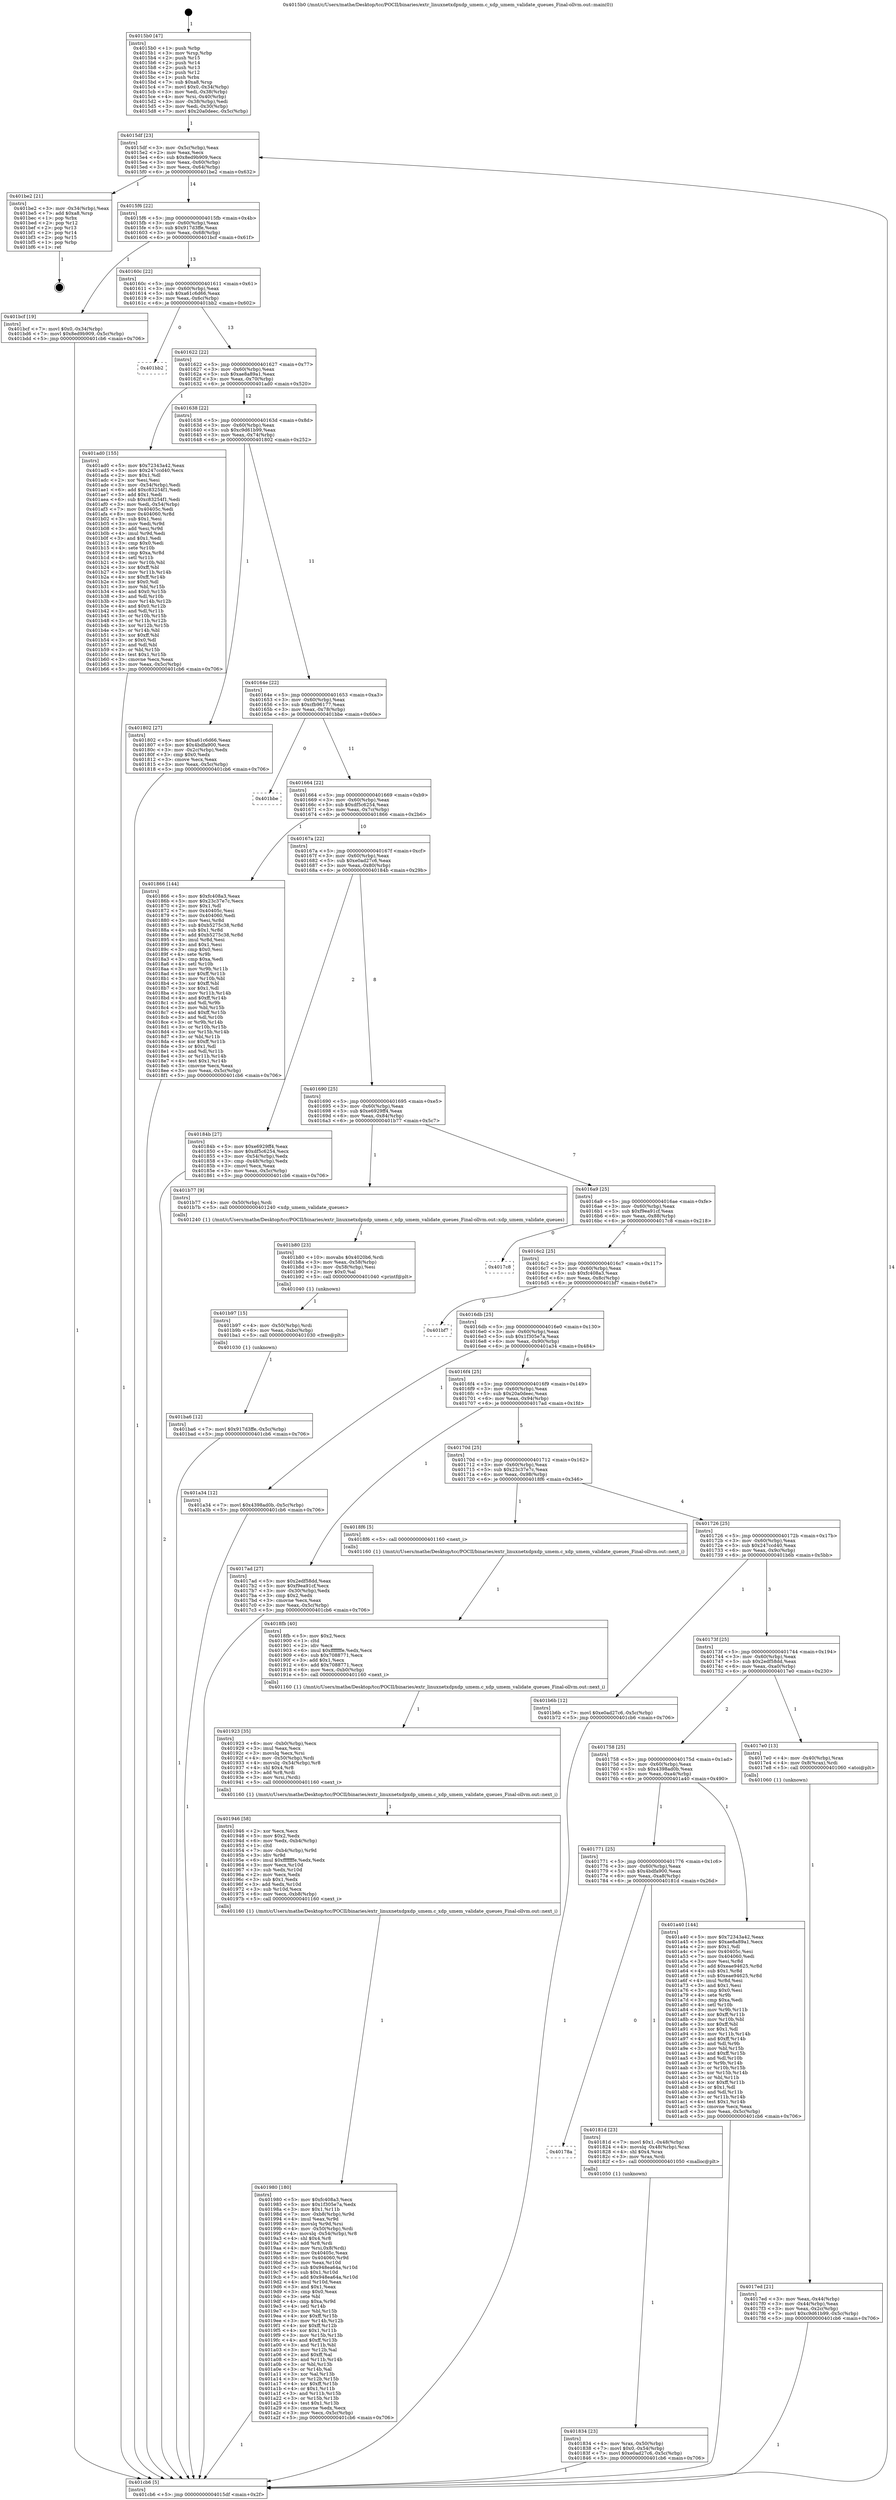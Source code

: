 digraph "0x4015b0" {
  label = "0x4015b0 (/mnt/c/Users/mathe/Desktop/tcc/POCII/binaries/extr_linuxnetxdpxdp_umem.c_xdp_umem_validate_queues_Final-ollvm.out::main(0))"
  labelloc = "t"
  node[shape=record]

  Entry [label="",width=0.3,height=0.3,shape=circle,fillcolor=black,style=filled]
  "0x4015df" [label="{
     0x4015df [23]\l
     | [instrs]\l
     &nbsp;&nbsp;0x4015df \<+3\>: mov -0x5c(%rbp),%eax\l
     &nbsp;&nbsp;0x4015e2 \<+2\>: mov %eax,%ecx\l
     &nbsp;&nbsp;0x4015e4 \<+6\>: sub $0x8ed9b909,%ecx\l
     &nbsp;&nbsp;0x4015ea \<+3\>: mov %eax,-0x60(%rbp)\l
     &nbsp;&nbsp;0x4015ed \<+3\>: mov %ecx,-0x64(%rbp)\l
     &nbsp;&nbsp;0x4015f0 \<+6\>: je 0000000000401be2 \<main+0x632\>\l
  }"]
  "0x401be2" [label="{
     0x401be2 [21]\l
     | [instrs]\l
     &nbsp;&nbsp;0x401be2 \<+3\>: mov -0x34(%rbp),%eax\l
     &nbsp;&nbsp;0x401be5 \<+7\>: add $0xa8,%rsp\l
     &nbsp;&nbsp;0x401bec \<+1\>: pop %rbx\l
     &nbsp;&nbsp;0x401bed \<+2\>: pop %r12\l
     &nbsp;&nbsp;0x401bef \<+2\>: pop %r13\l
     &nbsp;&nbsp;0x401bf1 \<+2\>: pop %r14\l
     &nbsp;&nbsp;0x401bf3 \<+2\>: pop %r15\l
     &nbsp;&nbsp;0x401bf5 \<+1\>: pop %rbp\l
     &nbsp;&nbsp;0x401bf6 \<+1\>: ret\l
  }"]
  "0x4015f6" [label="{
     0x4015f6 [22]\l
     | [instrs]\l
     &nbsp;&nbsp;0x4015f6 \<+5\>: jmp 00000000004015fb \<main+0x4b\>\l
     &nbsp;&nbsp;0x4015fb \<+3\>: mov -0x60(%rbp),%eax\l
     &nbsp;&nbsp;0x4015fe \<+5\>: sub $0x917d3ffe,%eax\l
     &nbsp;&nbsp;0x401603 \<+3\>: mov %eax,-0x68(%rbp)\l
     &nbsp;&nbsp;0x401606 \<+6\>: je 0000000000401bcf \<main+0x61f\>\l
  }"]
  Exit [label="",width=0.3,height=0.3,shape=circle,fillcolor=black,style=filled,peripheries=2]
  "0x401bcf" [label="{
     0x401bcf [19]\l
     | [instrs]\l
     &nbsp;&nbsp;0x401bcf \<+7\>: movl $0x0,-0x34(%rbp)\l
     &nbsp;&nbsp;0x401bd6 \<+7\>: movl $0x8ed9b909,-0x5c(%rbp)\l
     &nbsp;&nbsp;0x401bdd \<+5\>: jmp 0000000000401cb6 \<main+0x706\>\l
  }"]
  "0x40160c" [label="{
     0x40160c [22]\l
     | [instrs]\l
     &nbsp;&nbsp;0x40160c \<+5\>: jmp 0000000000401611 \<main+0x61\>\l
     &nbsp;&nbsp;0x401611 \<+3\>: mov -0x60(%rbp),%eax\l
     &nbsp;&nbsp;0x401614 \<+5\>: sub $0xa61c6d66,%eax\l
     &nbsp;&nbsp;0x401619 \<+3\>: mov %eax,-0x6c(%rbp)\l
     &nbsp;&nbsp;0x40161c \<+6\>: je 0000000000401bb2 \<main+0x602\>\l
  }"]
  "0x401ba6" [label="{
     0x401ba6 [12]\l
     | [instrs]\l
     &nbsp;&nbsp;0x401ba6 \<+7\>: movl $0x917d3ffe,-0x5c(%rbp)\l
     &nbsp;&nbsp;0x401bad \<+5\>: jmp 0000000000401cb6 \<main+0x706\>\l
  }"]
  "0x401bb2" [label="{
     0x401bb2\l
  }", style=dashed]
  "0x401622" [label="{
     0x401622 [22]\l
     | [instrs]\l
     &nbsp;&nbsp;0x401622 \<+5\>: jmp 0000000000401627 \<main+0x77\>\l
     &nbsp;&nbsp;0x401627 \<+3\>: mov -0x60(%rbp),%eax\l
     &nbsp;&nbsp;0x40162a \<+5\>: sub $0xae8a89a1,%eax\l
     &nbsp;&nbsp;0x40162f \<+3\>: mov %eax,-0x70(%rbp)\l
     &nbsp;&nbsp;0x401632 \<+6\>: je 0000000000401ad0 \<main+0x520\>\l
  }"]
  "0x401b97" [label="{
     0x401b97 [15]\l
     | [instrs]\l
     &nbsp;&nbsp;0x401b97 \<+4\>: mov -0x50(%rbp),%rdi\l
     &nbsp;&nbsp;0x401b9b \<+6\>: mov %eax,-0xbc(%rbp)\l
     &nbsp;&nbsp;0x401ba1 \<+5\>: call 0000000000401030 \<free@plt\>\l
     | [calls]\l
     &nbsp;&nbsp;0x401030 \{1\} (unknown)\l
  }"]
  "0x401ad0" [label="{
     0x401ad0 [155]\l
     | [instrs]\l
     &nbsp;&nbsp;0x401ad0 \<+5\>: mov $0x72343a42,%eax\l
     &nbsp;&nbsp;0x401ad5 \<+5\>: mov $0x247ccd40,%ecx\l
     &nbsp;&nbsp;0x401ada \<+2\>: mov $0x1,%dl\l
     &nbsp;&nbsp;0x401adc \<+2\>: xor %esi,%esi\l
     &nbsp;&nbsp;0x401ade \<+3\>: mov -0x54(%rbp),%edi\l
     &nbsp;&nbsp;0x401ae1 \<+6\>: add $0xc83254f1,%edi\l
     &nbsp;&nbsp;0x401ae7 \<+3\>: add $0x1,%edi\l
     &nbsp;&nbsp;0x401aea \<+6\>: sub $0xc83254f1,%edi\l
     &nbsp;&nbsp;0x401af0 \<+3\>: mov %edi,-0x54(%rbp)\l
     &nbsp;&nbsp;0x401af3 \<+7\>: mov 0x40405c,%edi\l
     &nbsp;&nbsp;0x401afa \<+8\>: mov 0x404060,%r8d\l
     &nbsp;&nbsp;0x401b02 \<+3\>: sub $0x1,%esi\l
     &nbsp;&nbsp;0x401b05 \<+3\>: mov %edi,%r9d\l
     &nbsp;&nbsp;0x401b08 \<+3\>: add %esi,%r9d\l
     &nbsp;&nbsp;0x401b0b \<+4\>: imul %r9d,%edi\l
     &nbsp;&nbsp;0x401b0f \<+3\>: and $0x1,%edi\l
     &nbsp;&nbsp;0x401b12 \<+3\>: cmp $0x0,%edi\l
     &nbsp;&nbsp;0x401b15 \<+4\>: sete %r10b\l
     &nbsp;&nbsp;0x401b19 \<+4\>: cmp $0xa,%r8d\l
     &nbsp;&nbsp;0x401b1d \<+4\>: setl %r11b\l
     &nbsp;&nbsp;0x401b21 \<+3\>: mov %r10b,%bl\l
     &nbsp;&nbsp;0x401b24 \<+3\>: xor $0xff,%bl\l
     &nbsp;&nbsp;0x401b27 \<+3\>: mov %r11b,%r14b\l
     &nbsp;&nbsp;0x401b2a \<+4\>: xor $0xff,%r14b\l
     &nbsp;&nbsp;0x401b2e \<+3\>: xor $0x0,%dl\l
     &nbsp;&nbsp;0x401b31 \<+3\>: mov %bl,%r15b\l
     &nbsp;&nbsp;0x401b34 \<+4\>: and $0x0,%r15b\l
     &nbsp;&nbsp;0x401b38 \<+3\>: and %dl,%r10b\l
     &nbsp;&nbsp;0x401b3b \<+3\>: mov %r14b,%r12b\l
     &nbsp;&nbsp;0x401b3e \<+4\>: and $0x0,%r12b\l
     &nbsp;&nbsp;0x401b42 \<+3\>: and %dl,%r11b\l
     &nbsp;&nbsp;0x401b45 \<+3\>: or %r10b,%r15b\l
     &nbsp;&nbsp;0x401b48 \<+3\>: or %r11b,%r12b\l
     &nbsp;&nbsp;0x401b4b \<+3\>: xor %r12b,%r15b\l
     &nbsp;&nbsp;0x401b4e \<+3\>: or %r14b,%bl\l
     &nbsp;&nbsp;0x401b51 \<+3\>: xor $0xff,%bl\l
     &nbsp;&nbsp;0x401b54 \<+3\>: or $0x0,%dl\l
     &nbsp;&nbsp;0x401b57 \<+2\>: and %dl,%bl\l
     &nbsp;&nbsp;0x401b59 \<+3\>: or %bl,%r15b\l
     &nbsp;&nbsp;0x401b5c \<+4\>: test $0x1,%r15b\l
     &nbsp;&nbsp;0x401b60 \<+3\>: cmovne %ecx,%eax\l
     &nbsp;&nbsp;0x401b63 \<+3\>: mov %eax,-0x5c(%rbp)\l
     &nbsp;&nbsp;0x401b66 \<+5\>: jmp 0000000000401cb6 \<main+0x706\>\l
  }"]
  "0x401638" [label="{
     0x401638 [22]\l
     | [instrs]\l
     &nbsp;&nbsp;0x401638 \<+5\>: jmp 000000000040163d \<main+0x8d\>\l
     &nbsp;&nbsp;0x40163d \<+3\>: mov -0x60(%rbp),%eax\l
     &nbsp;&nbsp;0x401640 \<+5\>: sub $0xc9d61b99,%eax\l
     &nbsp;&nbsp;0x401645 \<+3\>: mov %eax,-0x74(%rbp)\l
     &nbsp;&nbsp;0x401648 \<+6\>: je 0000000000401802 \<main+0x252\>\l
  }"]
  "0x401b80" [label="{
     0x401b80 [23]\l
     | [instrs]\l
     &nbsp;&nbsp;0x401b80 \<+10\>: movabs $0x4020b6,%rdi\l
     &nbsp;&nbsp;0x401b8a \<+3\>: mov %eax,-0x58(%rbp)\l
     &nbsp;&nbsp;0x401b8d \<+3\>: mov -0x58(%rbp),%esi\l
     &nbsp;&nbsp;0x401b90 \<+2\>: mov $0x0,%al\l
     &nbsp;&nbsp;0x401b92 \<+5\>: call 0000000000401040 \<printf@plt\>\l
     | [calls]\l
     &nbsp;&nbsp;0x401040 \{1\} (unknown)\l
  }"]
  "0x401802" [label="{
     0x401802 [27]\l
     | [instrs]\l
     &nbsp;&nbsp;0x401802 \<+5\>: mov $0xa61c6d66,%eax\l
     &nbsp;&nbsp;0x401807 \<+5\>: mov $0x4bdfa900,%ecx\l
     &nbsp;&nbsp;0x40180c \<+3\>: mov -0x2c(%rbp),%edx\l
     &nbsp;&nbsp;0x40180f \<+3\>: cmp $0x0,%edx\l
     &nbsp;&nbsp;0x401812 \<+3\>: cmove %ecx,%eax\l
     &nbsp;&nbsp;0x401815 \<+3\>: mov %eax,-0x5c(%rbp)\l
     &nbsp;&nbsp;0x401818 \<+5\>: jmp 0000000000401cb6 \<main+0x706\>\l
  }"]
  "0x40164e" [label="{
     0x40164e [22]\l
     | [instrs]\l
     &nbsp;&nbsp;0x40164e \<+5\>: jmp 0000000000401653 \<main+0xa3\>\l
     &nbsp;&nbsp;0x401653 \<+3\>: mov -0x60(%rbp),%eax\l
     &nbsp;&nbsp;0x401656 \<+5\>: sub $0xcfb96177,%eax\l
     &nbsp;&nbsp;0x40165b \<+3\>: mov %eax,-0x78(%rbp)\l
     &nbsp;&nbsp;0x40165e \<+6\>: je 0000000000401bbe \<main+0x60e\>\l
  }"]
  "0x401980" [label="{
     0x401980 [180]\l
     | [instrs]\l
     &nbsp;&nbsp;0x401980 \<+5\>: mov $0xfc408a3,%ecx\l
     &nbsp;&nbsp;0x401985 \<+5\>: mov $0x1f305e7a,%edx\l
     &nbsp;&nbsp;0x40198a \<+3\>: mov $0x1,%r11b\l
     &nbsp;&nbsp;0x40198d \<+7\>: mov -0xb8(%rbp),%r9d\l
     &nbsp;&nbsp;0x401994 \<+4\>: imul %eax,%r9d\l
     &nbsp;&nbsp;0x401998 \<+3\>: movslq %r9d,%rsi\l
     &nbsp;&nbsp;0x40199b \<+4\>: mov -0x50(%rbp),%rdi\l
     &nbsp;&nbsp;0x40199f \<+4\>: movslq -0x54(%rbp),%r8\l
     &nbsp;&nbsp;0x4019a3 \<+4\>: shl $0x4,%r8\l
     &nbsp;&nbsp;0x4019a7 \<+3\>: add %r8,%rdi\l
     &nbsp;&nbsp;0x4019aa \<+4\>: mov %rsi,0x8(%rdi)\l
     &nbsp;&nbsp;0x4019ae \<+7\>: mov 0x40405c,%eax\l
     &nbsp;&nbsp;0x4019b5 \<+8\>: mov 0x404060,%r9d\l
     &nbsp;&nbsp;0x4019bd \<+3\>: mov %eax,%r10d\l
     &nbsp;&nbsp;0x4019c0 \<+7\>: sub $0x948ea64a,%r10d\l
     &nbsp;&nbsp;0x4019c7 \<+4\>: sub $0x1,%r10d\l
     &nbsp;&nbsp;0x4019cb \<+7\>: add $0x948ea64a,%r10d\l
     &nbsp;&nbsp;0x4019d2 \<+4\>: imul %r10d,%eax\l
     &nbsp;&nbsp;0x4019d6 \<+3\>: and $0x1,%eax\l
     &nbsp;&nbsp;0x4019d9 \<+3\>: cmp $0x0,%eax\l
     &nbsp;&nbsp;0x4019dc \<+3\>: sete %bl\l
     &nbsp;&nbsp;0x4019df \<+4\>: cmp $0xa,%r9d\l
     &nbsp;&nbsp;0x4019e3 \<+4\>: setl %r14b\l
     &nbsp;&nbsp;0x4019e7 \<+3\>: mov %bl,%r15b\l
     &nbsp;&nbsp;0x4019ea \<+4\>: xor $0xff,%r15b\l
     &nbsp;&nbsp;0x4019ee \<+3\>: mov %r14b,%r12b\l
     &nbsp;&nbsp;0x4019f1 \<+4\>: xor $0xff,%r12b\l
     &nbsp;&nbsp;0x4019f5 \<+4\>: xor $0x1,%r11b\l
     &nbsp;&nbsp;0x4019f9 \<+3\>: mov %r15b,%r13b\l
     &nbsp;&nbsp;0x4019fc \<+4\>: and $0xff,%r13b\l
     &nbsp;&nbsp;0x401a00 \<+3\>: and %r11b,%bl\l
     &nbsp;&nbsp;0x401a03 \<+3\>: mov %r12b,%al\l
     &nbsp;&nbsp;0x401a06 \<+2\>: and $0xff,%al\l
     &nbsp;&nbsp;0x401a08 \<+3\>: and %r11b,%r14b\l
     &nbsp;&nbsp;0x401a0b \<+3\>: or %bl,%r13b\l
     &nbsp;&nbsp;0x401a0e \<+3\>: or %r14b,%al\l
     &nbsp;&nbsp;0x401a11 \<+3\>: xor %al,%r13b\l
     &nbsp;&nbsp;0x401a14 \<+3\>: or %r12b,%r15b\l
     &nbsp;&nbsp;0x401a17 \<+4\>: xor $0xff,%r15b\l
     &nbsp;&nbsp;0x401a1b \<+4\>: or $0x1,%r11b\l
     &nbsp;&nbsp;0x401a1f \<+3\>: and %r11b,%r15b\l
     &nbsp;&nbsp;0x401a22 \<+3\>: or %r15b,%r13b\l
     &nbsp;&nbsp;0x401a25 \<+4\>: test $0x1,%r13b\l
     &nbsp;&nbsp;0x401a29 \<+3\>: cmovne %edx,%ecx\l
     &nbsp;&nbsp;0x401a2c \<+3\>: mov %ecx,-0x5c(%rbp)\l
     &nbsp;&nbsp;0x401a2f \<+5\>: jmp 0000000000401cb6 \<main+0x706\>\l
  }"]
  "0x401bbe" [label="{
     0x401bbe\l
  }", style=dashed]
  "0x401664" [label="{
     0x401664 [22]\l
     | [instrs]\l
     &nbsp;&nbsp;0x401664 \<+5\>: jmp 0000000000401669 \<main+0xb9\>\l
     &nbsp;&nbsp;0x401669 \<+3\>: mov -0x60(%rbp),%eax\l
     &nbsp;&nbsp;0x40166c \<+5\>: sub $0xdf5c6254,%eax\l
     &nbsp;&nbsp;0x401671 \<+3\>: mov %eax,-0x7c(%rbp)\l
     &nbsp;&nbsp;0x401674 \<+6\>: je 0000000000401866 \<main+0x2b6\>\l
  }"]
  "0x401946" [label="{
     0x401946 [58]\l
     | [instrs]\l
     &nbsp;&nbsp;0x401946 \<+2\>: xor %ecx,%ecx\l
     &nbsp;&nbsp;0x401948 \<+5\>: mov $0x2,%edx\l
     &nbsp;&nbsp;0x40194d \<+6\>: mov %edx,-0xb4(%rbp)\l
     &nbsp;&nbsp;0x401953 \<+1\>: cltd\l
     &nbsp;&nbsp;0x401954 \<+7\>: mov -0xb4(%rbp),%r9d\l
     &nbsp;&nbsp;0x40195b \<+3\>: idiv %r9d\l
     &nbsp;&nbsp;0x40195e \<+6\>: imul $0xfffffffe,%edx,%edx\l
     &nbsp;&nbsp;0x401964 \<+3\>: mov %ecx,%r10d\l
     &nbsp;&nbsp;0x401967 \<+3\>: sub %edx,%r10d\l
     &nbsp;&nbsp;0x40196a \<+2\>: mov %ecx,%edx\l
     &nbsp;&nbsp;0x40196c \<+3\>: sub $0x1,%edx\l
     &nbsp;&nbsp;0x40196f \<+3\>: add %edx,%r10d\l
     &nbsp;&nbsp;0x401972 \<+3\>: sub %r10d,%ecx\l
     &nbsp;&nbsp;0x401975 \<+6\>: mov %ecx,-0xb8(%rbp)\l
     &nbsp;&nbsp;0x40197b \<+5\>: call 0000000000401160 \<next_i\>\l
     | [calls]\l
     &nbsp;&nbsp;0x401160 \{1\} (/mnt/c/Users/mathe/Desktop/tcc/POCII/binaries/extr_linuxnetxdpxdp_umem.c_xdp_umem_validate_queues_Final-ollvm.out::next_i)\l
  }"]
  "0x401866" [label="{
     0x401866 [144]\l
     | [instrs]\l
     &nbsp;&nbsp;0x401866 \<+5\>: mov $0xfc408a3,%eax\l
     &nbsp;&nbsp;0x40186b \<+5\>: mov $0x23c37e7c,%ecx\l
     &nbsp;&nbsp;0x401870 \<+2\>: mov $0x1,%dl\l
     &nbsp;&nbsp;0x401872 \<+7\>: mov 0x40405c,%esi\l
     &nbsp;&nbsp;0x401879 \<+7\>: mov 0x404060,%edi\l
     &nbsp;&nbsp;0x401880 \<+3\>: mov %esi,%r8d\l
     &nbsp;&nbsp;0x401883 \<+7\>: sub $0xb5275c38,%r8d\l
     &nbsp;&nbsp;0x40188a \<+4\>: sub $0x1,%r8d\l
     &nbsp;&nbsp;0x40188e \<+7\>: add $0xb5275c38,%r8d\l
     &nbsp;&nbsp;0x401895 \<+4\>: imul %r8d,%esi\l
     &nbsp;&nbsp;0x401899 \<+3\>: and $0x1,%esi\l
     &nbsp;&nbsp;0x40189c \<+3\>: cmp $0x0,%esi\l
     &nbsp;&nbsp;0x40189f \<+4\>: sete %r9b\l
     &nbsp;&nbsp;0x4018a3 \<+3\>: cmp $0xa,%edi\l
     &nbsp;&nbsp;0x4018a6 \<+4\>: setl %r10b\l
     &nbsp;&nbsp;0x4018aa \<+3\>: mov %r9b,%r11b\l
     &nbsp;&nbsp;0x4018ad \<+4\>: xor $0xff,%r11b\l
     &nbsp;&nbsp;0x4018b1 \<+3\>: mov %r10b,%bl\l
     &nbsp;&nbsp;0x4018b4 \<+3\>: xor $0xff,%bl\l
     &nbsp;&nbsp;0x4018b7 \<+3\>: xor $0x1,%dl\l
     &nbsp;&nbsp;0x4018ba \<+3\>: mov %r11b,%r14b\l
     &nbsp;&nbsp;0x4018bd \<+4\>: and $0xff,%r14b\l
     &nbsp;&nbsp;0x4018c1 \<+3\>: and %dl,%r9b\l
     &nbsp;&nbsp;0x4018c4 \<+3\>: mov %bl,%r15b\l
     &nbsp;&nbsp;0x4018c7 \<+4\>: and $0xff,%r15b\l
     &nbsp;&nbsp;0x4018cb \<+3\>: and %dl,%r10b\l
     &nbsp;&nbsp;0x4018ce \<+3\>: or %r9b,%r14b\l
     &nbsp;&nbsp;0x4018d1 \<+3\>: or %r10b,%r15b\l
     &nbsp;&nbsp;0x4018d4 \<+3\>: xor %r15b,%r14b\l
     &nbsp;&nbsp;0x4018d7 \<+3\>: or %bl,%r11b\l
     &nbsp;&nbsp;0x4018da \<+4\>: xor $0xff,%r11b\l
     &nbsp;&nbsp;0x4018de \<+3\>: or $0x1,%dl\l
     &nbsp;&nbsp;0x4018e1 \<+3\>: and %dl,%r11b\l
     &nbsp;&nbsp;0x4018e4 \<+3\>: or %r11b,%r14b\l
     &nbsp;&nbsp;0x4018e7 \<+4\>: test $0x1,%r14b\l
     &nbsp;&nbsp;0x4018eb \<+3\>: cmovne %ecx,%eax\l
     &nbsp;&nbsp;0x4018ee \<+3\>: mov %eax,-0x5c(%rbp)\l
     &nbsp;&nbsp;0x4018f1 \<+5\>: jmp 0000000000401cb6 \<main+0x706\>\l
  }"]
  "0x40167a" [label="{
     0x40167a [22]\l
     | [instrs]\l
     &nbsp;&nbsp;0x40167a \<+5\>: jmp 000000000040167f \<main+0xcf\>\l
     &nbsp;&nbsp;0x40167f \<+3\>: mov -0x60(%rbp),%eax\l
     &nbsp;&nbsp;0x401682 \<+5\>: sub $0xe0ad27c6,%eax\l
     &nbsp;&nbsp;0x401687 \<+3\>: mov %eax,-0x80(%rbp)\l
     &nbsp;&nbsp;0x40168a \<+6\>: je 000000000040184b \<main+0x29b\>\l
  }"]
  "0x401923" [label="{
     0x401923 [35]\l
     | [instrs]\l
     &nbsp;&nbsp;0x401923 \<+6\>: mov -0xb0(%rbp),%ecx\l
     &nbsp;&nbsp;0x401929 \<+3\>: imul %eax,%ecx\l
     &nbsp;&nbsp;0x40192c \<+3\>: movslq %ecx,%rsi\l
     &nbsp;&nbsp;0x40192f \<+4\>: mov -0x50(%rbp),%rdi\l
     &nbsp;&nbsp;0x401933 \<+4\>: movslq -0x54(%rbp),%r8\l
     &nbsp;&nbsp;0x401937 \<+4\>: shl $0x4,%r8\l
     &nbsp;&nbsp;0x40193b \<+3\>: add %r8,%rdi\l
     &nbsp;&nbsp;0x40193e \<+3\>: mov %rsi,(%rdi)\l
     &nbsp;&nbsp;0x401941 \<+5\>: call 0000000000401160 \<next_i\>\l
     | [calls]\l
     &nbsp;&nbsp;0x401160 \{1\} (/mnt/c/Users/mathe/Desktop/tcc/POCII/binaries/extr_linuxnetxdpxdp_umem.c_xdp_umem_validate_queues_Final-ollvm.out::next_i)\l
  }"]
  "0x40184b" [label="{
     0x40184b [27]\l
     | [instrs]\l
     &nbsp;&nbsp;0x40184b \<+5\>: mov $0xe6929ff4,%eax\l
     &nbsp;&nbsp;0x401850 \<+5\>: mov $0xdf5c6254,%ecx\l
     &nbsp;&nbsp;0x401855 \<+3\>: mov -0x54(%rbp),%edx\l
     &nbsp;&nbsp;0x401858 \<+3\>: cmp -0x48(%rbp),%edx\l
     &nbsp;&nbsp;0x40185b \<+3\>: cmovl %ecx,%eax\l
     &nbsp;&nbsp;0x40185e \<+3\>: mov %eax,-0x5c(%rbp)\l
     &nbsp;&nbsp;0x401861 \<+5\>: jmp 0000000000401cb6 \<main+0x706\>\l
  }"]
  "0x401690" [label="{
     0x401690 [25]\l
     | [instrs]\l
     &nbsp;&nbsp;0x401690 \<+5\>: jmp 0000000000401695 \<main+0xe5\>\l
     &nbsp;&nbsp;0x401695 \<+3\>: mov -0x60(%rbp),%eax\l
     &nbsp;&nbsp;0x401698 \<+5\>: sub $0xe6929ff4,%eax\l
     &nbsp;&nbsp;0x40169d \<+6\>: mov %eax,-0x84(%rbp)\l
     &nbsp;&nbsp;0x4016a3 \<+6\>: je 0000000000401b77 \<main+0x5c7\>\l
  }"]
  "0x4018fb" [label="{
     0x4018fb [40]\l
     | [instrs]\l
     &nbsp;&nbsp;0x4018fb \<+5\>: mov $0x2,%ecx\l
     &nbsp;&nbsp;0x401900 \<+1\>: cltd\l
     &nbsp;&nbsp;0x401901 \<+2\>: idiv %ecx\l
     &nbsp;&nbsp;0x401903 \<+6\>: imul $0xfffffffe,%edx,%ecx\l
     &nbsp;&nbsp;0x401909 \<+6\>: sub $0x7088771,%ecx\l
     &nbsp;&nbsp;0x40190f \<+3\>: add $0x1,%ecx\l
     &nbsp;&nbsp;0x401912 \<+6\>: add $0x7088771,%ecx\l
     &nbsp;&nbsp;0x401918 \<+6\>: mov %ecx,-0xb0(%rbp)\l
     &nbsp;&nbsp;0x40191e \<+5\>: call 0000000000401160 \<next_i\>\l
     | [calls]\l
     &nbsp;&nbsp;0x401160 \{1\} (/mnt/c/Users/mathe/Desktop/tcc/POCII/binaries/extr_linuxnetxdpxdp_umem.c_xdp_umem_validate_queues_Final-ollvm.out::next_i)\l
  }"]
  "0x401b77" [label="{
     0x401b77 [9]\l
     | [instrs]\l
     &nbsp;&nbsp;0x401b77 \<+4\>: mov -0x50(%rbp),%rdi\l
     &nbsp;&nbsp;0x401b7b \<+5\>: call 0000000000401240 \<xdp_umem_validate_queues\>\l
     | [calls]\l
     &nbsp;&nbsp;0x401240 \{1\} (/mnt/c/Users/mathe/Desktop/tcc/POCII/binaries/extr_linuxnetxdpxdp_umem.c_xdp_umem_validate_queues_Final-ollvm.out::xdp_umem_validate_queues)\l
  }"]
  "0x4016a9" [label="{
     0x4016a9 [25]\l
     | [instrs]\l
     &nbsp;&nbsp;0x4016a9 \<+5\>: jmp 00000000004016ae \<main+0xfe\>\l
     &nbsp;&nbsp;0x4016ae \<+3\>: mov -0x60(%rbp),%eax\l
     &nbsp;&nbsp;0x4016b1 \<+5\>: sub $0xf9ea91cf,%eax\l
     &nbsp;&nbsp;0x4016b6 \<+6\>: mov %eax,-0x88(%rbp)\l
     &nbsp;&nbsp;0x4016bc \<+6\>: je 00000000004017c8 \<main+0x218\>\l
  }"]
  "0x401834" [label="{
     0x401834 [23]\l
     | [instrs]\l
     &nbsp;&nbsp;0x401834 \<+4\>: mov %rax,-0x50(%rbp)\l
     &nbsp;&nbsp;0x401838 \<+7\>: movl $0x0,-0x54(%rbp)\l
     &nbsp;&nbsp;0x40183f \<+7\>: movl $0xe0ad27c6,-0x5c(%rbp)\l
     &nbsp;&nbsp;0x401846 \<+5\>: jmp 0000000000401cb6 \<main+0x706\>\l
  }"]
  "0x4017c8" [label="{
     0x4017c8\l
  }", style=dashed]
  "0x4016c2" [label="{
     0x4016c2 [25]\l
     | [instrs]\l
     &nbsp;&nbsp;0x4016c2 \<+5\>: jmp 00000000004016c7 \<main+0x117\>\l
     &nbsp;&nbsp;0x4016c7 \<+3\>: mov -0x60(%rbp),%eax\l
     &nbsp;&nbsp;0x4016ca \<+5\>: sub $0xfc408a3,%eax\l
     &nbsp;&nbsp;0x4016cf \<+6\>: mov %eax,-0x8c(%rbp)\l
     &nbsp;&nbsp;0x4016d5 \<+6\>: je 0000000000401bf7 \<main+0x647\>\l
  }"]
  "0x40178a" [label="{
     0x40178a\l
  }", style=dashed]
  "0x401bf7" [label="{
     0x401bf7\l
  }", style=dashed]
  "0x4016db" [label="{
     0x4016db [25]\l
     | [instrs]\l
     &nbsp;&nbsp;0x4016db \<+5\>: jmp 00000000004016e0 \<main+0x130\>\l
     &nbsp;&nbsp;0x4016e0 \<+3\>: mov -0x60(%rbp),%eax\l
     &nbsp;&nbsp;0x4016e3 \<+5\>: sub $0x1f305e7a,%eax\l
     &nbsp;&nbsp;0x4016e8 \<+6\>: mov %eax,-0x90(%rbp)\l
     &nbsp;&nbsp;0x4016ee \<+6\>: je 0000000000401a34 \<main+0x484\>\l
  }"]
  "0x40181d" [label="{
     0x40181d [23]\l
     | [instrs]\l
     &nbsp;&nbsp;0x40181d \<+7\>: movl $0x1,-0x48(%rbp)\l
     &nbsp;&nbsp;0x401824 \<+4\>: movslq -0x48(%rbp),%rax\l
     &nbsp;&nbsp;0x401828 \<+4\>: shl $0x4,%rax\l
     &nbsp;&nbsp;0x40182c \<+3\>: mov %rax,%rdi\l
     &nbsp;&nbsp;0x40182f \<+5\>: call 0000000000401050 \<malloc@plt\>\l
     | [calls]\l
     &nbsp;&nbsp;0x401050 \{1\} (unknown)\l
  }"]
  "0x401a34" [label="{
     0x401a34 [12]\l
     | [instrs]\l
     &nbsp;&nbsp;0x401a34 \<+7\>: movl $0x4398ad0b,-0x5c(%rbp)\l
     &nbsp;&nbsp;0x401a3b \<+5\>: jmp 0000000000401cb6 \<main+0x706\>\l
  }"]
  "0x4016f4" [label="{
     0x4016f4 [25]\l
     | [instrs]\l
     &nbsp;&nbsp;0x4016f4 \<+5\>: jmp 00000000004016f9 \<main+0x149\>\l
     &nbsp;&nbsp;0x4016f9 \<+3\>: mov -0x60(%rbp),%eax\l
     &nbsp;&nbsp;0x4016fc \<+5\>: sub $0x20a0deec,%eax\l
     &nbsp;&nbsp;0x401701 \<+6\>: mov %eax,-0x94(%rbp)\l
     &nbsp;&nbsp;0x401707 \<+6\>: je 00000000004017ad \<main+0x1fd\>\l
  }"]
  "0x401771" [label="{
     0x401771 [25]\l
     | [instrs]\l
     &nbsp;&nbsp;0x401771 \<+5\>: jmp 0000000000401776 \<main+0x1c6\>\l
     &nbsp;&nbsp;0x401776 \<+3\>: mov -0x60(%rbp),%eax\l
     &nbsp;&nbsp;0x401779 \<+5\>: sub $0x4bdfa900,%eax\l
     &nbsp;&nbsp;0x40177e \<+6\>: mov %eax,-0xa8(%rbp)\l
     &nbsp;&nbsp;0x401784 \<+6\>: je 000000000040181d \<main+0x26d\>\l
  }"]
  "0x4017ad" [label="{
     0x4017ad [27]\l
     | [instrs]\l
     &nbsp;&nbsp;0x4017ad \<+5\>: mov $0x2edf58dd,%eax\l
     &nbsp;&nbsp;0x4017b2 \<+5\>: mov $0xf9ea91cf,%ecx\l
     &nbsp;&nbsp;0x4017b7 \<+3\>: mov -0x30(%rbp),%edx\l
     &nbsp;&nbsp;0x4017ba \<+3\>: cmp $0x2,%edx\l
     &nbsp;&nbsp;0x4017bd \<+3\>: cmovne %ecx,%eax\l
     &nbsp;&nbsp;0x4017c0 \<+3\>: mov %eax,-0x5c(%rbp)\l
     &nbsp;&nbsp;0x4017c3 \<+5\>: jmp 0000000000401cb6 \<main+0x706\>\l
  }"]
  "0x40170d" [label="{
     0x40170d [25]\l
     | [instrs]\l
     &nbsp;&nbsp;0x40170d \<+5\>: jmp 0000000000401712 \<main+0x162\>\l
     &nbsp;&nbsp;0x401712 \<+3\>: mov -0x60(%rbp),%eax\l
     &nbsp;&nbsp;0x401715 \<+5\>: sub $0x23c37e7c,%eax\l
     &nbsp;&nbsp;0x40171a \<+6\>: mov %eax,-0x98(%rbp)\l
     &nbsp;&nbsp;0x401720 \<+6\>: je 00000000004018f6 \<main+0x346\>\l
  }"]
  "0x401cb6" [label="{
     0x401cb6 [5]\l
     | [instrs]\l
     &nbsp;&nbsp;0x401cb6 \<+5\>: jmp 00000000004015df \<main+0x2f\>\l
  }"]
  "0x4015b0" [label="{
     0x4015b0 [47]\l
     | [instrs]\l
     &nbsp;&nbsp;0x4015b0 \<+1\>: push %rbp\l
     &nbsp;&nbsp;0x4015b1 \<+3\>: mov %rsp,%rbp\l
     &nbsp;&nbsp;0x4015b4 \<+2\>: push %r15\l
     &nbsp;&nbsp;0x4015b6 \<+2\>: push %r14\l
     &nbsp;&nbsp;0x4015b8 \<+2\>: push %r13\l
     &nbsp;&nbsp;0x4015ba \<+2\>: push %r12\l
     &nbsp;&nbsp;0x4015bc \<+1\>: push %rbx\l
     &nbsp;&nbsp;0x4015bd \<+7\>: sub $0xa8,%rsp\l
     &nbsp;&nbsp;0x4015c4 \<+7\>: movl $0x0,-0x34(%rbp)\l
     &nbsp;&nbsp;0x4015cb \<+3\>: mov %edi,-0x38(%rbp)\l
     &nbsp;&nbsp;0x4015ce \<+4\>: mov %rsi,-0x40(%rbp)\l
     &nbsp;&nbsp;0x4015d2 \<+3\>: mov -0x38(%rbp),%edi\l
     &nbsp;&nbsp;0x4015d5 \<+3\>: mov %edi,-0x30(%rbp)\l
     &nbsp;&nbsp;0x4015d8 \<+7\>: movl $0x20a0deec,-0x5c(%rbp)\l
  }"]
  "0x401a40" [label="{
     0x401a40 [144]\l
     | [instrs]\l
     &nbsp;&nbsp;0x401a40 \<+5\>: mov $0x72343a42,%eax\l
     &nbsp;&nbsp;0x401a45 \<+5\>: mov $0xae8a89a1,%ecx\l
     &nbsp;&nbsp;0x401a4a \<+2\>: mov $0x1,%dl\l
     &nbsp;&nbsp;0x401a4c \<+7\>: mov 0x40405c,%esi\l
     &nbsp;&nbsp;0x401a53 \<+7\>: mov 0x404060,%edi\l
     &nbsp;&nbsp;0x401a5a \<+3\>: mov %esi,%r8d\l
     &nbsp;&nbsp;0x401a5d \<+7\>: add $0xeae94625,%r8d\l
     &nbsp;&nbsp;0x401a64 \<+4\>: sub $0x1,%r8d\l
     &nbsp;&nbsp;0x401a68 \<+7\>: sub $0xeae94625,%r8d\l
     &nbsp;&nbsp;0x401a6f \<+4\>: imul %r8d,%esi\l
     &nbsp;&nbsp;0x401a73 \<+3\>: and $0x1,%esi\l
     &nbsp;&nbsp;0x401a76 \<+3\>: cmp $0x0,%esi\l
     &nbsp;&nbsp;0x401a79 \<+4\>: sete %r9b\l
     &nbsp;&nbsp;0x401a7d \<+3\>: cmp $0xa,%edi\l
     &nbsp;&nbsp;0x401a80 \<+4\>: setl %r10b\l
     &nbsp;&nbsp;0x401a84 \<+3\>: mov %r9b,%r11b\l
     &nbsp;&nbsp;0x401a87 \<+4\>: xor $0xff,%r11b\l
     &nbsp;&nbsp;0x401a8b \<+3\>: mov %r10b,%bl\l
     &nbsp;&nbsp;0x401a8e \<+3\>: xor $0xff,%bl\l
     &nbsp;&nbsp;0x401a91 \<+3\>: xor $0x1,%dl\l
     &nbsp;&nbsp;0x401a94 \<+3\>: mov %r11b,%r14b\l
     &nbsp;&nbsp;0x401a97 \<+4\>: and $0xff,%r14b\l
     &nbsp;&nbsp;0x401a9b \<+3\>: and %dl,%r9b\l
     &nbsp;&nbsp;0x401a9e \<+3\>: mov %bl,%r15b\l
     &nbsp;&nbsp;0x401aa1 \<+4\>: and $0xff,%r15b\l
     &nbsp;&nbsp;0x401aa5 \<+3\>: and %dl,%r10b\l
     &nbsp;&nbsp;0x401aa8 \<+3\>: or %r9b,%r14b\l
     &nbsp;&nbsp;0x401aab \<+3\>: or %r10b,%r15b\l
     &nbsp;&nbsp;0x401aae \<+3\>: xor %r15b,%r14b\l
     &nbsp;&nbsp;0x401ab1 \<+3\>: or %bl,%r11b\l
     &nbsp;&nbsp;0x401ab4 \<+4\>: xor $0xff,%r11b\l
     &nbsp;&nbsp;0x401ab8 \<+3\>: or $0x1,%dl\l
     &nbsp;&nbsp;0x401abb \<+3\>: and %dl,%r11b\l
     &nbsp;&nbsp;0x401abe \<+3\>: or %r11b,%r14b\l
     &nbsp;&nbsp;0x401ac1 \<+4\>: test $0x1,%r14b\l
     &nbsp;&nbsp;0x401ac5 \<+3\>: cmovne %ecx,%eax\l
     &nbsp;&nbsp;0x401ac8 \<+3\>: mov %eax,-0x5c(%rbp)\l
     &nbsp;&nbsp;0x401acb \<+5\>: jmp 0000000000401cb6 \<main+0x706\>\l
  }"]
  "0x4018f6" [label="{
     0x4018f6 [5]\l
     | [instrs]\l
     &nbsp;&nbsp;0x4018f6 \<+5\>: call 0000000000401160 \<next_i\>\l
     | [calls]\l
     &nbsp;&nbsp;0x401160 \{1\} (/mnt/c/Users/mathe/Desktop/tcc/POCII/binaries/extr_linuxnetxdpxdp_umem.c_xdp_umem_validate_queues_Final-ollvm.out::next_i)\l
  }"]
  "0x401726" [label="{
     0x401726 [25]\l
     | [instrs]\l
     &nbsp;&nbsp;0x401726 \<+5\>: jmp 000000000040172b \<main+0x17b\>\l
     &nbsp;&nbsp;0x40172b \<+3\>: mov -0x60(%rbp),%eax\l
     &nbsp;&nbsp;0x40172e \<+5\>: sub $0x247ccd40,%eax\l
     &nbsp;&nbsp;0x401733 \<+6\>: mov %eax,-0x9c(%rbp)\l
     &nbsp;&nbsp;0x401739 \<+6\>: je 0000000000401b6b \<main+0x5bb\>\l
  }"]
  "0x4017ed" [label="{
     0x4017ed [21]\l
     | [instrs]\l
     &nbsp;&nbsp;0x4017ed \<+3\>: mov %eax,-0x44(%rbp)\l
     &nbsp;&nbsp;0x4017f0 \<+3\>: mov -0x44(%rbp),%eax\l
     &nbsp;&nbsp;0x4017f3 \<+3\>: mov %eax,-0x2c(%rbp)\l
     &nbsp;&nbsp;0x4017f6 \<+7\>: movl $0xc9d61b99,-0x5c(%rbp)\l
     &nbsp;&nbsp;0x4017fd \<+5\>: jmp 0000000000401cb6 \<main+0x706\>\l
  }"]
  "0x401b6b" [label="{
     0x401b6b [12]\l
     | [instrs]\l
     &nbsp;&nbsp;0x401b6b \<+7\>: movl $0xe0ad27c6,-0x5c(%rbp)\l
     &nbsp;&nbsp;0x401b72 \<+5\>: jmp 0000000000401cb6 \<main+0x706\>\l
  }"]
  "0x40173f" [label="{
     0x40173f [25]\l
     | [instrs]\l
     &nbsp;&nbsp;0x40173f \<+5\>: jmp 0000000000401744 \<main+0x194\>\l
     &nbsp;&nbsp;0x401744 \<+3\>: mov -0x60(%rbp),%eax\l
     &nbsp;&nbsp;0x401747 \<+5\>: sub $0x2edf58dd,%eax\l
     &nbsp;&nbsp;0x40174c \<+6\>: mov %eax,-0xa0(%rbp)\l
     &nbsp;&nbsp;0x401752 \<+6\>: je 00000000004017e0 \<main+0x230\>\l
  }"]
  "0x401758" [label="{
     0x401758 [25]\l
     | [instrs]\l
     &nbsp;&nbsp;0x401758 \<+5\>: jmp 000000000040175d \<main+0x1ad\>\l
     &nbsp;&nbsp;0x40175d \<+3\>: mov -0x60(%rbp),%eax\l
     &nbsp;&nbsp;0x401760 \<+5\>: sub $0x4398ad0b,%eax\l
     &nbsp;&nbsp;0x401765 \<+6\>: mov %eax,-0xa4(%rbp)\l
     &nbsp;&nbsp;0x40176b \<+6\>: je 0000000000401a40 \<main+0x490\>\l
  }"]
  "0x4017e0" [label="{
     0x4017e0 [13]\l
     | [instrs]\l
     &nbsp;&nbsp;0x4017e0 \<+4\>: mov -0x40(%rbp),%rax\l
     &nbsp;&nbsp;0x4017e4 \<+4\>: mov 0x8(%rax),%rdi\l
     &nbsp;&nbsp;0x4017e8 \<+5\>: call 0000000000401060 \<atoi@plt\>\l
     | [calls]\l
     &nbsp;&nbsp;0x401060 \{1\} (unknown)\l
  }"]
  Entry -> "0x4015b0" [label=" 1"]
  "0x4015df" -> "0x401be2" [label=" 1"]
  "0x4015df" -> "0x4015f6" [label=" 14"]
  "0x401be2" -> Exit [label=" 1"]
  "0x4015f6" -> "0x401bcf" [label=" 1"]
  "0x4015f6" -> "0x40160c" [label=" 13"]
  "0x401bcf" -> "0x401cb6" [label=" 1"]
  "0x40160c" -> "0x401bb2" [label=" 0"]
  "0x40160c" -> "0x401622" [label=" 13"]
  "0x401ba6" -> "0x401cb6" [label=" 1"]
  "0x401622" -> "0x401ad0" [label=" 1"]
  "0x401622" -> "0x401638" [label=" 12"]
  "0x401b97" -> "0x401ba6" [label=" 1"]
  "0x401638" -> "0x401802" [label=" 1"]
  "0x401638" -> "0x40164e" [label=" 11"]
  "0x401b80" -> "0x401b97" [label=" 1"]
  "0x40164e" -> "0x401bbe" [label=" 0"]
  "0x40164e" -> "0x401664" [label=" 11"]
  "0x401b77" -> "0x401b80" [label=" 1"]
  "0x401664" -> "0x401866" [label=" 1"]
  "0x401664" -> "0x40167a" [label=" 10"]
  "0x401b6b" -> "0x401cb6" [label=" 1"]
  "0x40167a" -> "0x40184b" [label=" 2"]
  "0x40167a" -> "0x401690" [label=" 8"]
  "0x401ad0" -> "0x401cb6" [label=" 1"]
  "0x401690" -> "0x401b77" [label=" 1"]
  "0x401690" -> "0x4016a9" [label=" 7"]
  "0x401a40" -> "0x401cb6" [label=" 1"]
  "0x4016a9" -> "0x4017c8" [label=" 0"]
  "0x4016a9" -> "0x4016c2" [label=" 7"]
  "0x401a34" -> "0x401cb6" [label=" 1"]
  "0x4016c2" -> "0x401bf7" [label=" 0"]
  "0x4016c2" -> "0x4016db" [label=" 7"]
  "0x401980" -> "0x401cb6" [label=" 1"]
  "0x4016db" -> "0x401a34" [label=" 1"]
  "0x4016db" -> "0x4016f4" [label=" 6"]
  "0x401946" -> "0x401980" [label=" 1"]
  "0x4016f4" -> "0x4017ad" [label=" 1"]
  "0x4016f4" -> "0x40170d" [label=" 5"]
  "0x4017ad" -> "0x401cb6" [label=" 1"]
  "0x4015b0" -> "0x4015df" [label=" 1"]
  "0x401cb6" -> "0x4015df" [label=" 14"]
  "0x4018fb" -> "0x401923" [label=" 1"]
  "0x40170d" -> "0x4018f6" [label=" 1"]
  "0x40170d" -> "0x401726" [label=" 4"]
  "0x4018f6" -> "0x4018fb" [label=" 1"]
  "0x401726" -> "0x401b6b" [label=" 1"]
  "0x401726" -> "0x40173f" [label=" 3"]
  "0x40184b" -> "0x401cb6" [label=" 2"]
  "0x40173f" -> "0x4017e0" [label=" 1"]
  "0x40173f" -> "0x401758" [label=" 2"]
  "0x4017e0" -> "0x4017ed" [label=" 1"]
  "0x4017ed" -> "0x401cb6" [label=" 1"]
  "0x401802" -> "0x401cb6" [label=" 1"]
  "0x401866" -> "0x401cb6" [label=" 1"]
  "0x401758" -> "0x401a40" [label=" 1"]
  "0x401758" -> "0x401771" [label=" 1"]
  "0x401923" -> "0x401946" [label=" 1"]
  "0x401771" -> "0x40181d" [label=" 1"]
  "0x401771" -> "0x40178a" [label=" 0"]
  "0x40181d" -> "0x401834" [label=" 1"]
  "0x401834" -> "0x401cb6" [label=" 1"]
}
